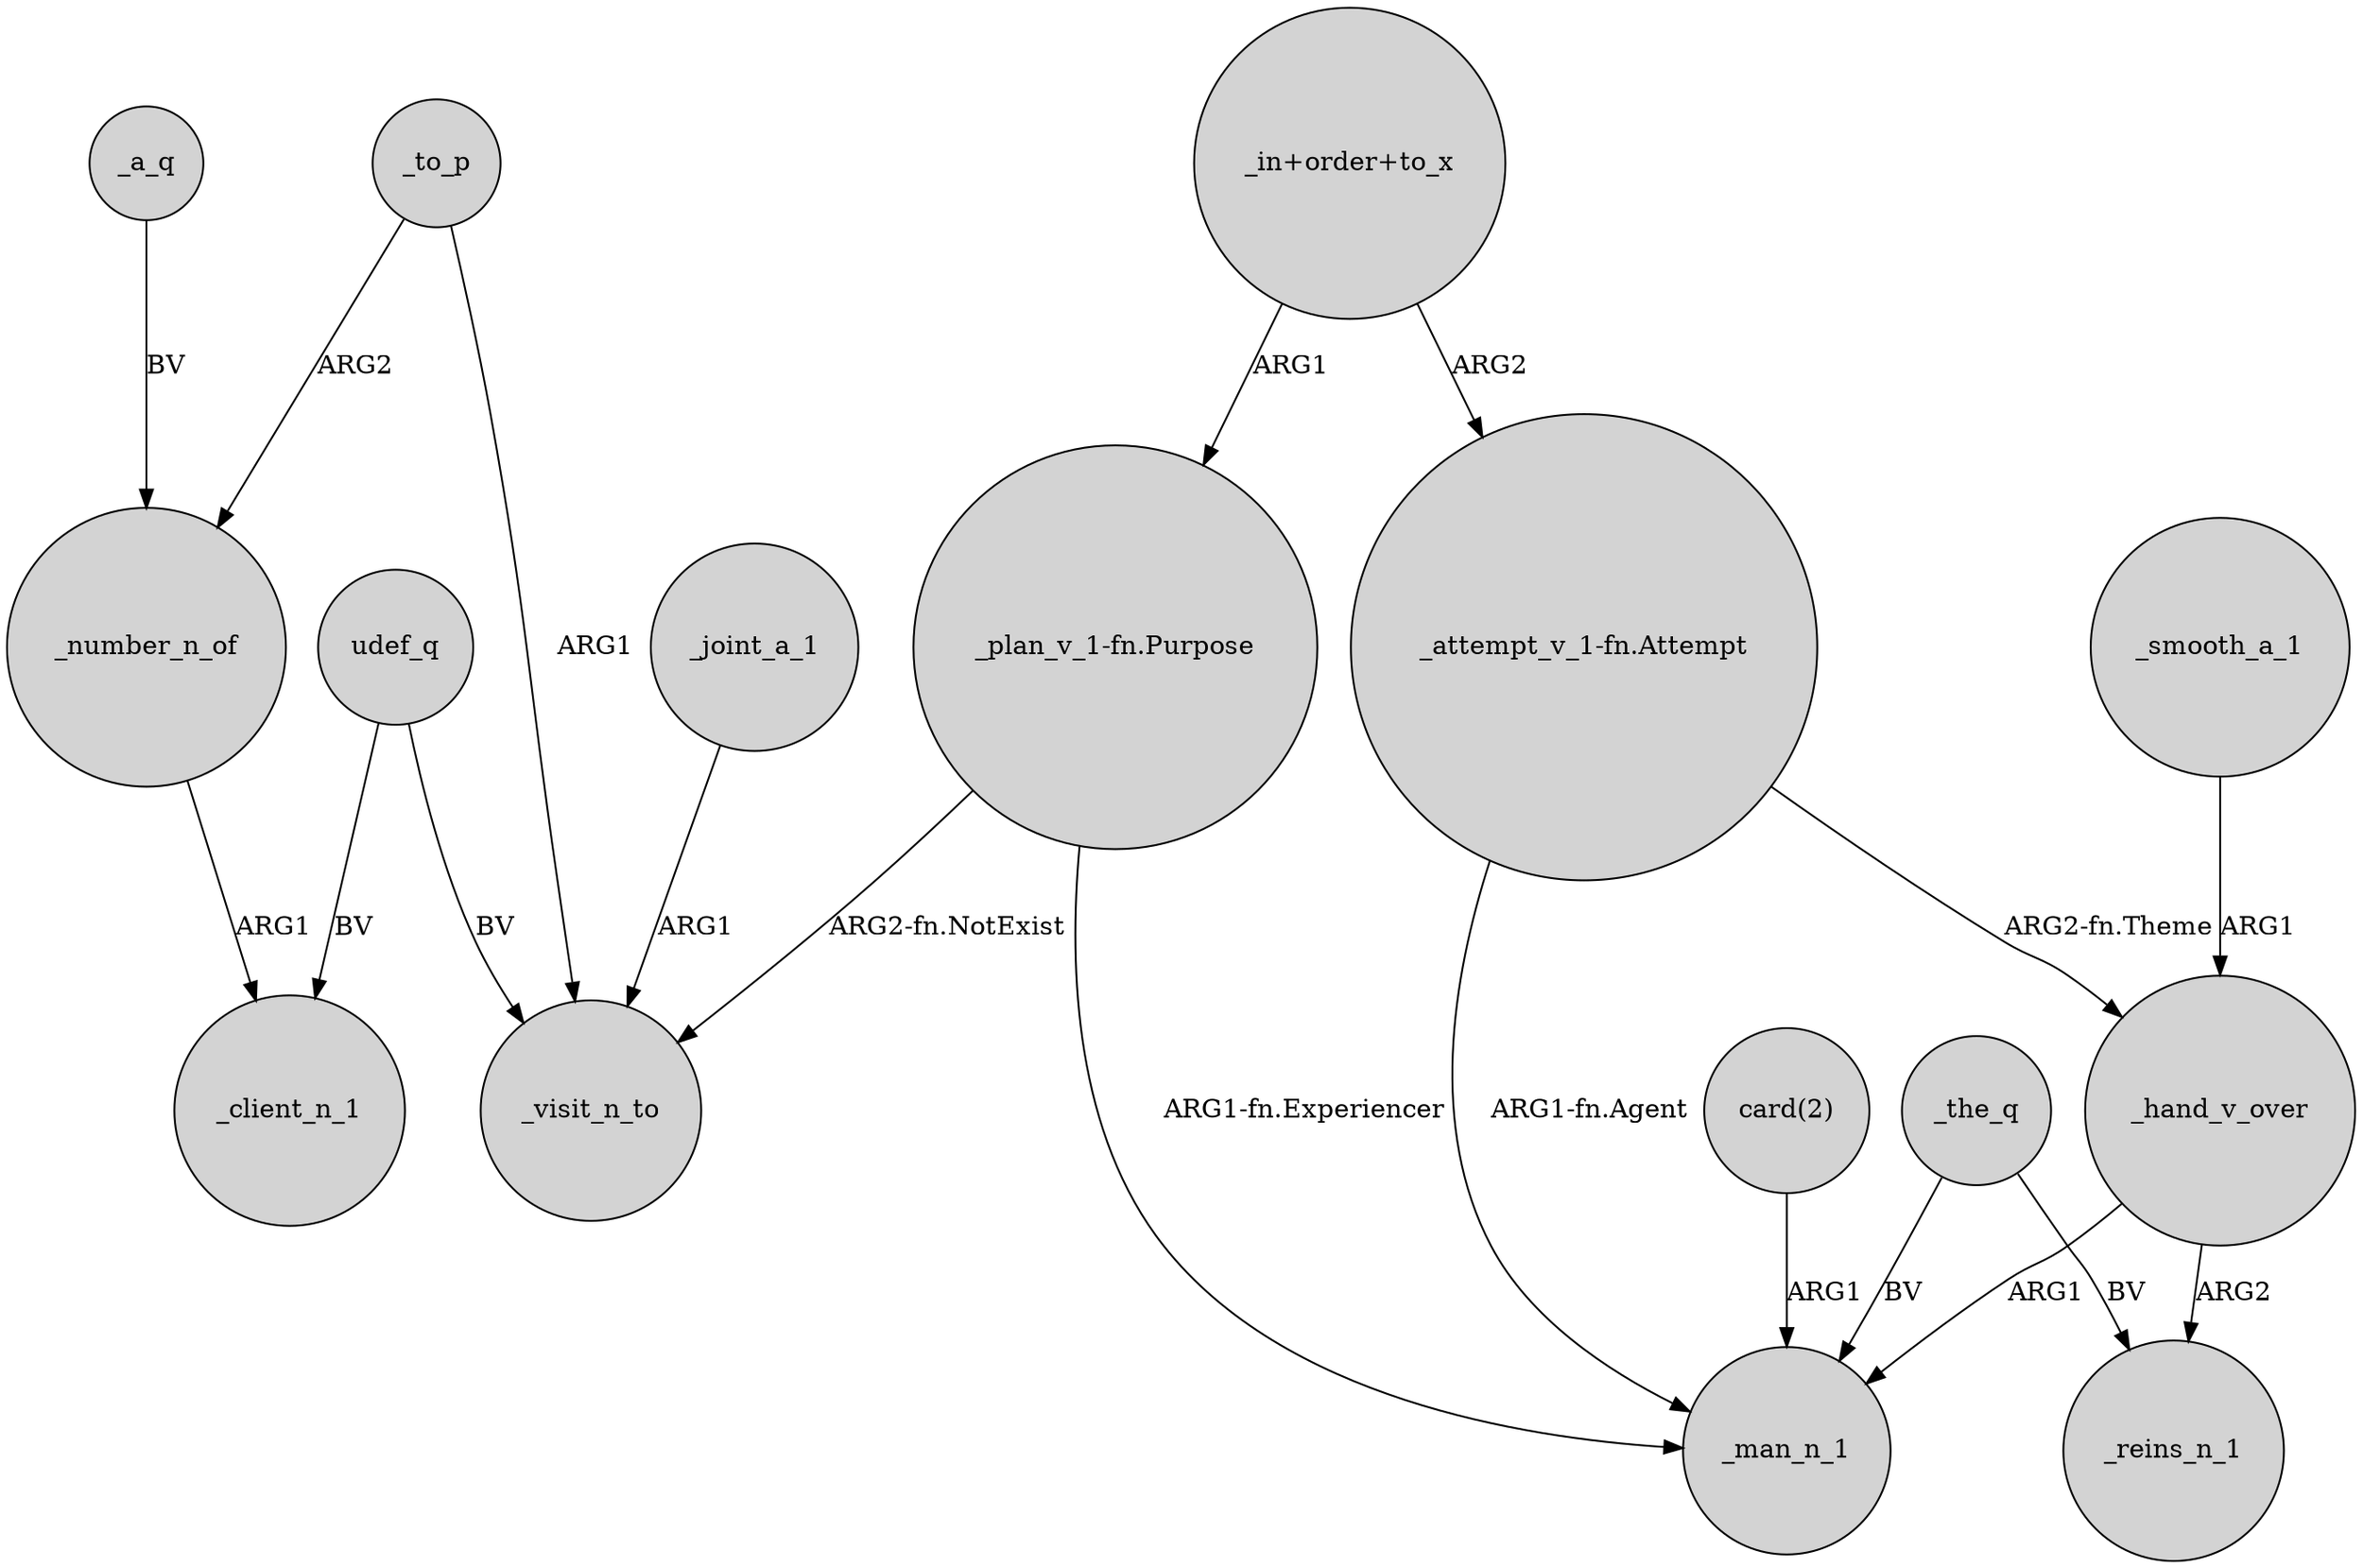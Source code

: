 digraph {
	node [shape=circle style=filled]
	_number_n_of -> _client_n_1 [label=ARG1]
	"_attempt_v_1-fn.Attempt" -> _man_n_1 [label="ARG1-fn.Agent"]
	_a_q -> _number_n_of [label=BV]
	_the_q -> _man_n_1 [label=BV]
	_hand_v_over -> _reins_n_1 [label=ARG2]
	_smooth_a_1 -> _hand_v_over [label=ARG1]
	"_in+order+to_x" -> "_attempt_v_1-fn.Attempt" [label=ARG2]
	"_attempt_v_1-fn.Attempt" -> _hand_v_over [label="ARG2-fn.Theme"]
	"_plan_v_1-fn.Purpose" -> _man_n_1 [label="ARG1-fn.Experiencer"]
	_to_p -> _number_n_of [label=ARG2]
	_joint_a_1 -> _visit_n_to [label=ARG1]
	udef_q -> _visit_n_to [label=BV]
	"_in+order+to_x" -> "_plan_v_1-fn.Purpose" [label=ARG1]
	"_plan_v_1-fn.Purpose" -> _visit_n_to [label="ARG2-fn.NotExist"]
	udef_q -> _client_n_1 [label=BV]
	"card(2)" -> _man_n_1 [label=ARG1]
	_to_p -> _visit_n_to [label=ARG1]
	_hand_v_over -> _man_n_1 [label=ARG1]
	_the_q -> _reins_n_1 [label=BV]
}
